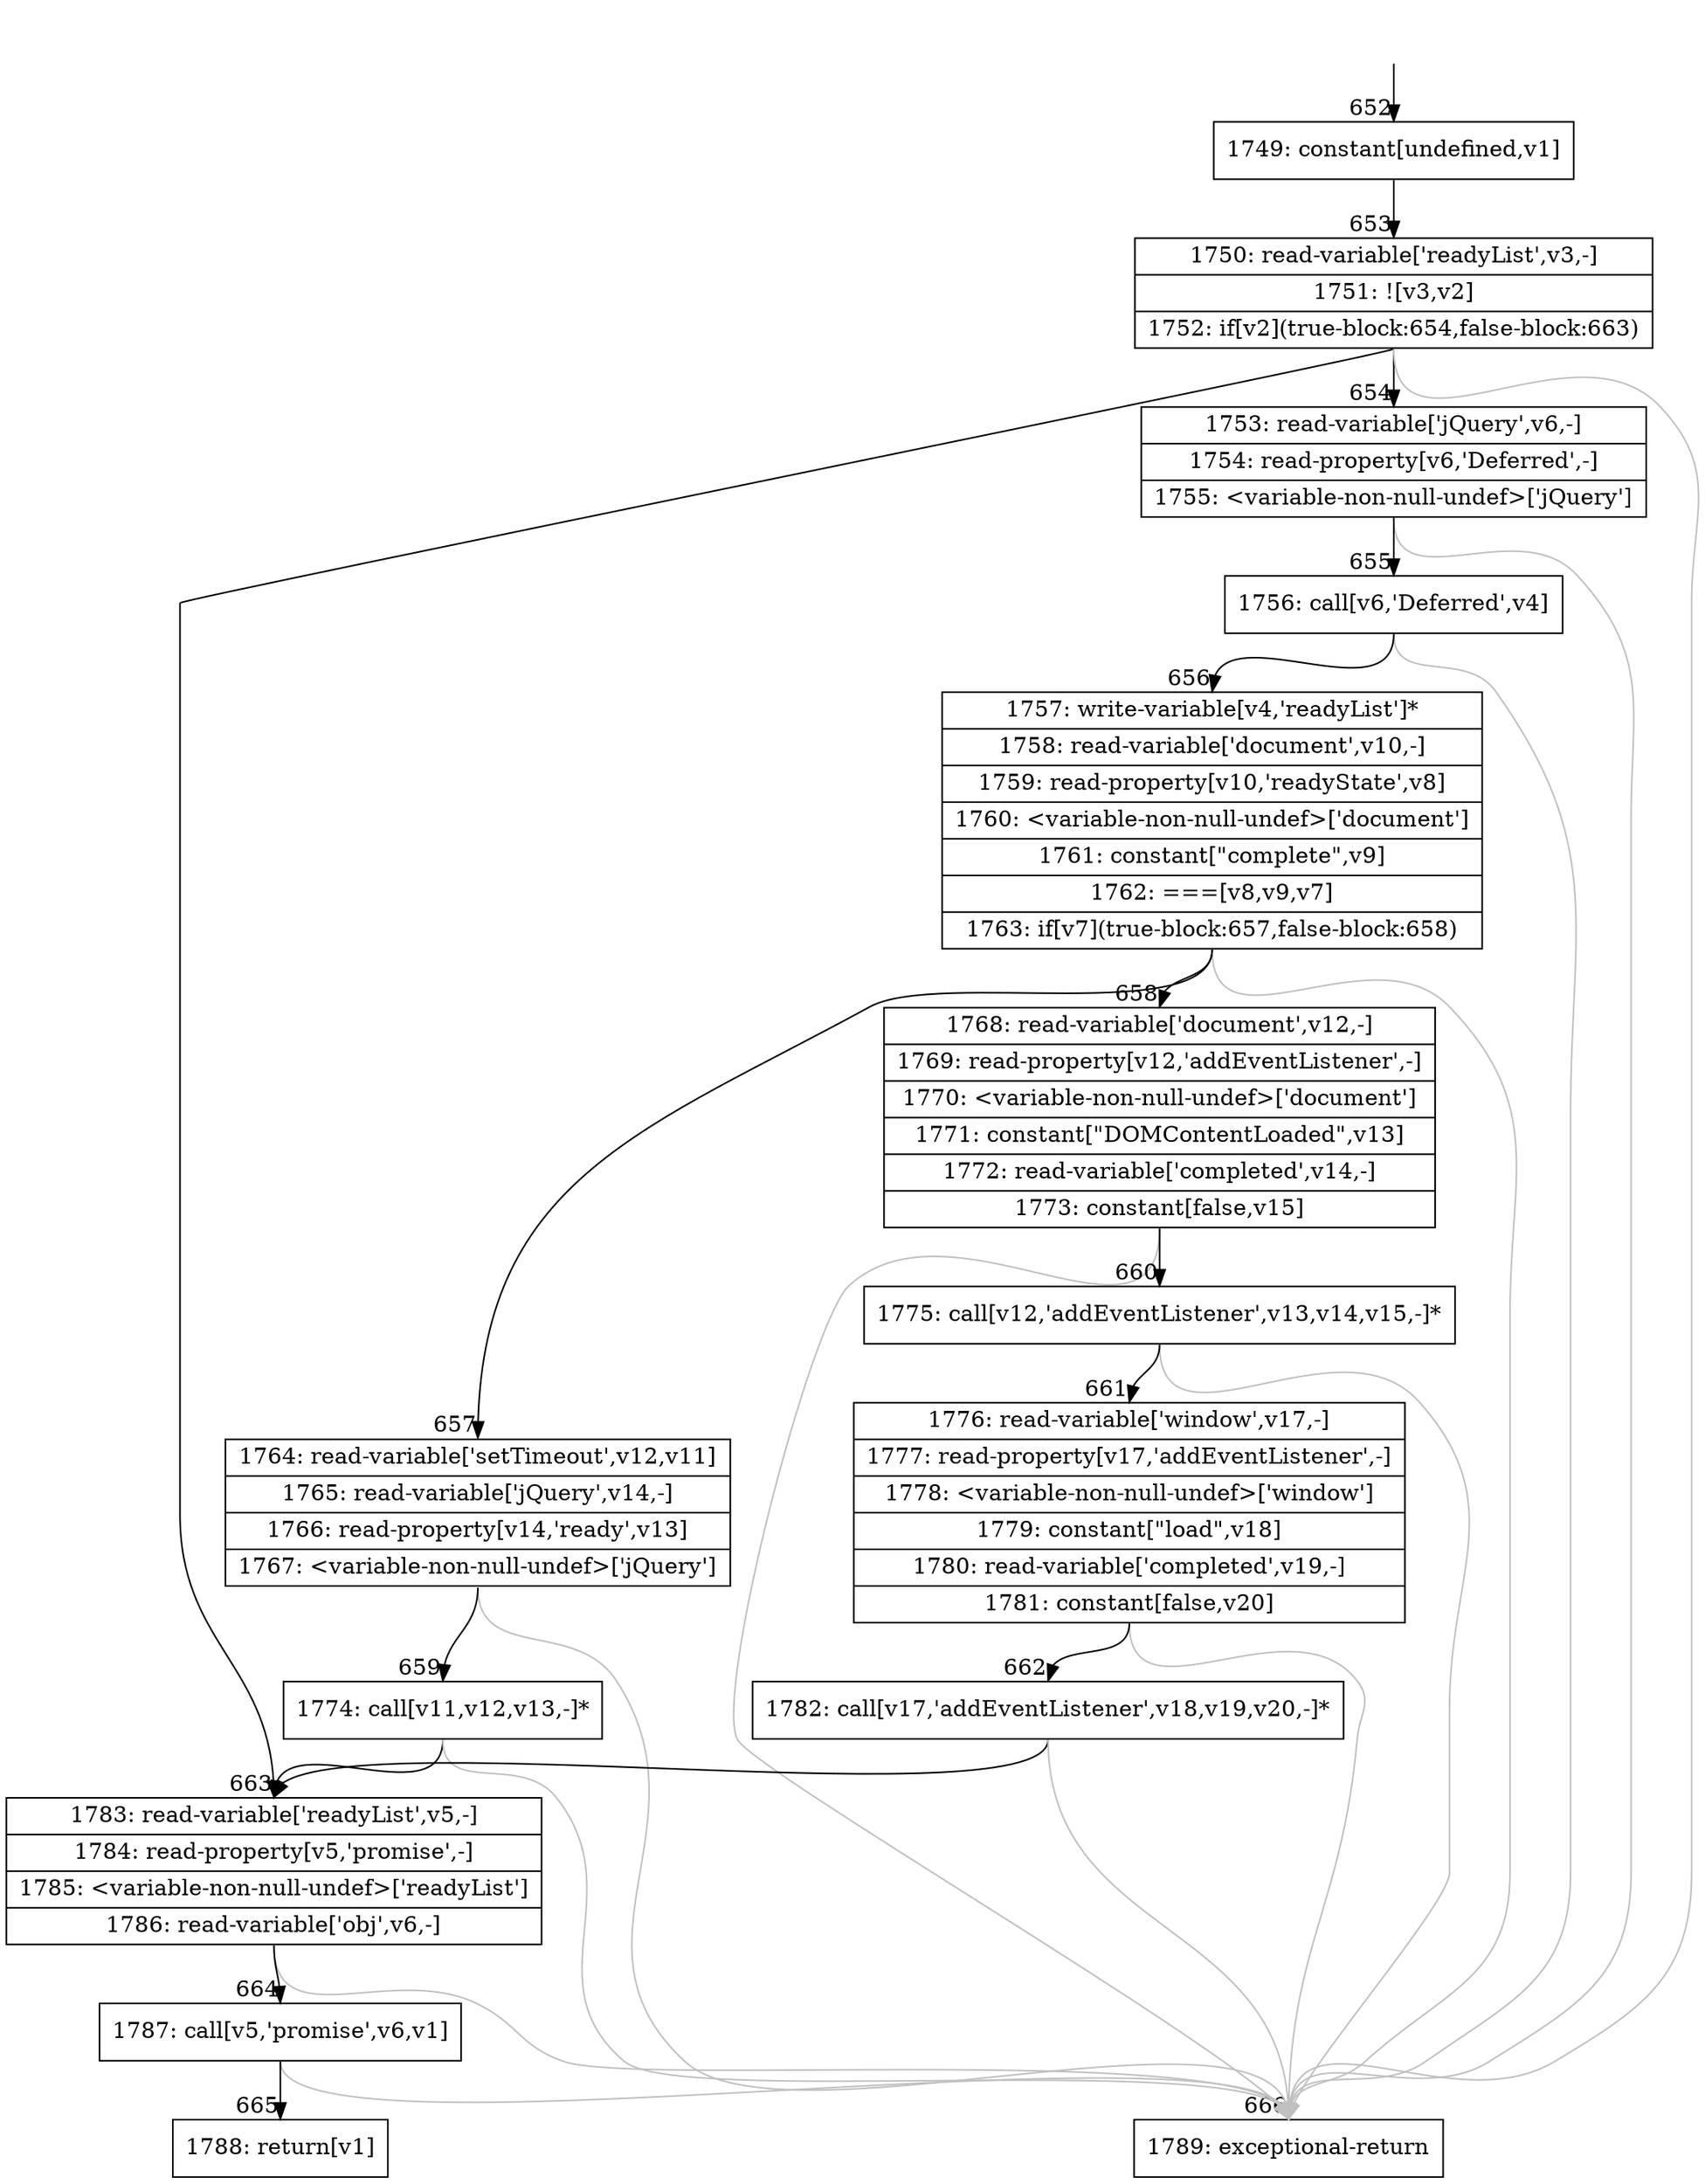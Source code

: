 digraph {
rankdir="TD"
BB_entry47[shape=none,label=""];
BB_entry47 -> BB652 [tailport=s, headport=n, headlabel="    652"]
BB652 [shape=record label="{1749: constant[undefined,v1]}" ] 
BB652 -> BB653 [tailport=s, headport=n, headlabel="      653"]
BB653 [shape=record label="{1750: read-variable['readyList',v3,-]|1751: ![v3,v2]|1752: if[v2](true-block:654,false-block:663)}" ] 
BB653 -> BB654 [tailport=s, headport=n, headlabel="      654"]
BB653 -> BB663 [tailport=s, headport=n, headlabel="      663"]
BB653 -> BB666 [tailport=s, headport=n, color=gray, headlabel="      666"]
BB654 [shape=record label="{1753: read-variable['jQuery',v6,-]|1754: read-property[v6,'Deferred',-]|1755: \<variable-non-null-undef\>['jQuery']}" ] 
BB654 -> BB655 [tailport=s, headport=n, headlabel="      655"]
BB654 -> BB666 [tailport=s, headport=n, color=gray]
BB655 [shape=record label="{1756: call[v6,'Deferred',v4]}" ] 
BB655 -> BB656 [tailport=s, headport=n, headlabel="      656"]
BB655 -> BB666 [tailport=s, headport=n, color=gray]
BB656 [shape=record label="{1757: write-variable[v4,'readyList']*|1758: read-variable['document',v10,-]|1759: read-property[v10,'readyState',v8]|1760: \<variable-non-null-undef\>['document']|1761: constant[\"complete\",v9]|1762: ===[v8,v9,v7]|1763: if[v7](true-block:657,false-block:658)}" ] 
BB656 -> BB657 [tailport=s, headport=n, headlabel="      657"]
BB656 -> BB658 [tailport=s, headport=n, headlabel="      658"]
BB656 -> BB666 [tailport=s, headport=n, color=gray]
BB657 [shape=record label="{1764: read-variable['setTimeout',v12,v11]|1765: read-variable['jQuery',v14,-]|1766: read-property[v14,'ready',v13]|1767: \<variable-non-null-undef\>['jQuery']}" ] 
BB657 -> BB659 [tailport=s, headport=n, headlabel="      659"]
BB657 -> BB666 [tailport=s, headport=n, color=gray]
BB658 [shape=record label="{1768: read-variable['document',v12,-]|1769: read-property[v12,'addEventListener',-]|1770: \<variable-non-null-undef\>['document']|1771: constant[\"DOMContentLoaded\",v13]|1772: read-variable['completed',v14,-]|1773: constant[false,v15]}" ] 
BB658 -> BB660 [tailport=s, headport=n, headlabel="      660"]
BB658 -> BB666 [tailport=s, headport=n, color=gray]
BB659 [shape=record label="{1774: call[v11,v12,v13,-]*}" ] 
BB659 -> BB663 [tailport=s, headport=n]
BB659 -> BB666 [tailport=s, headport=n, color=gray]
BB660 [shape=record label="{1775: call[v12,'addEventListener',v13,v14,v15,-]*}" ] 
BB660 -> BB661 [tailport=s, headport=n, headlabel="      661"]
BB660 -> BB666 [tailport=s, headport=n, color=gray]
BB661 [shape=record label="{1776: read-variable['window',v17,-]|1777: read-property[v17,'addEventListener',-]|1778: \<variable-non-null-undef\>['window']|1779: constant[\"load\",v18]|1780: read-variable['completed',v19,-]|1781: constant[false,v20]}" ] 
BB661 -> BB662 [tailport=s, headport=n, headlabel="      662"]
BB661 -> BB666 [tailport=s, headport=n, color=gray]
BB662 [shape=record label="{1782: call[v17,'addEventListener',v18,v19,v20,-]*}" ] 
BB662 -> BB663 [tailport=s, headport=n]
BB662 -> BB666 [tailport=s, headport=n, color=gray]
BB663 [shape=record label="{1783: read-variable['readyList',v5,-]|1784: read-property[v5,'promise',-]|1785: \<variable-non-null-undef\>['readyList']|1786: read-variable['obj',v6,-]}" ] 
BB663 -> BB664 [tailport=s, headport=n, headlabel="      664"]
BB663 -> BB666 [tailport=s, headport=n, color=gray]
BB664 [shape=record label="{1787: call[v5,'promise',v6,v1]}" ] 
BB664 -> BB665 [tailport=s, headport=n, headlabel="      665"]
BB664 -> BB666 [tailport=s, headport=n, color=gray]
BB665 [shape=record label="{1788: return[v1]}" ] 
BB666 [shape=record label="{1789: exceptional-return}" ] 
}
